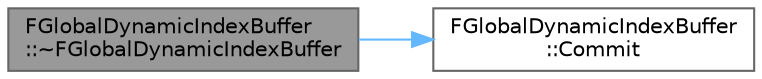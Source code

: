 digraph "FGlobalDynamicIndexBuffer::~FGlobalDynamicIndexBuffer"
{
 // INTERACTIVE_SVG=YES
 // LATEX_PDF_SIZE
  bgcolor="transparent";
  edge [fontname=Helvetica,fontsize=10,labelfontname=Helvetica,labelfontsize=10];
  node [fontname=Helvetica,fontsize=10,shape=box,height=0.2,width=0.4];
  rankdir="LR";
  Node1 [id="Node000001",label="FGlobalDynamicIndexBuffer\l::~FGlobalDynamicIndexBuffer",height=0.2,width=0.4,color="gray40", fillcolor="grey60", style="filled", fontcolor="black",tooltip=" "];
  Node1 -> Node2 [id="edge1_Node000001_Node000002",color="steelblue1",style="solid",tooltip=" "];
  Node2 [id="Node000002",label="FGlobalDynamicIndexBuffer\l::Commit",height=0.2,width=0.4,color="grey40", fillcolor="white", style="filled",URL="$d0/d9b/classFGlobalDynamicIndexBuffer.html#aca155afde25b31ab484a6b476b1d595d",tooltip="Commits allocated memory to the GPU."];
}
